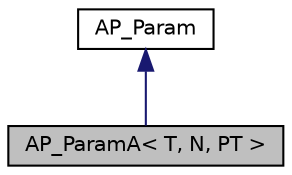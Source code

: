 digraph "AP_ParamA&lt; T, N, PT &gt;"
{
 // INTERACTIVE_SVG=YES
  edge [fontname="Helvetica",fontsize="10",labelfontname="Helvetica",labelfontsize="10"];
  node [fontname="Helvetica",fontsize="10",shape=record];
  Node1 [label="AP_ParamA\< T, N, PT \>",height=0.2,width=0.4,color="black", fillcolor="grey75", style="filled" fontcolor="black"];
  Node2 -> Node1 [dir="back",color="midnightblue",fontsize="10",style="solid",fontname="Helvetica"];
  Node2 [label="AP_Param",height=0.2,width=0.4,color="black", fillcolor="white", style="filled",URL="$classAP__Param.html"];
}
